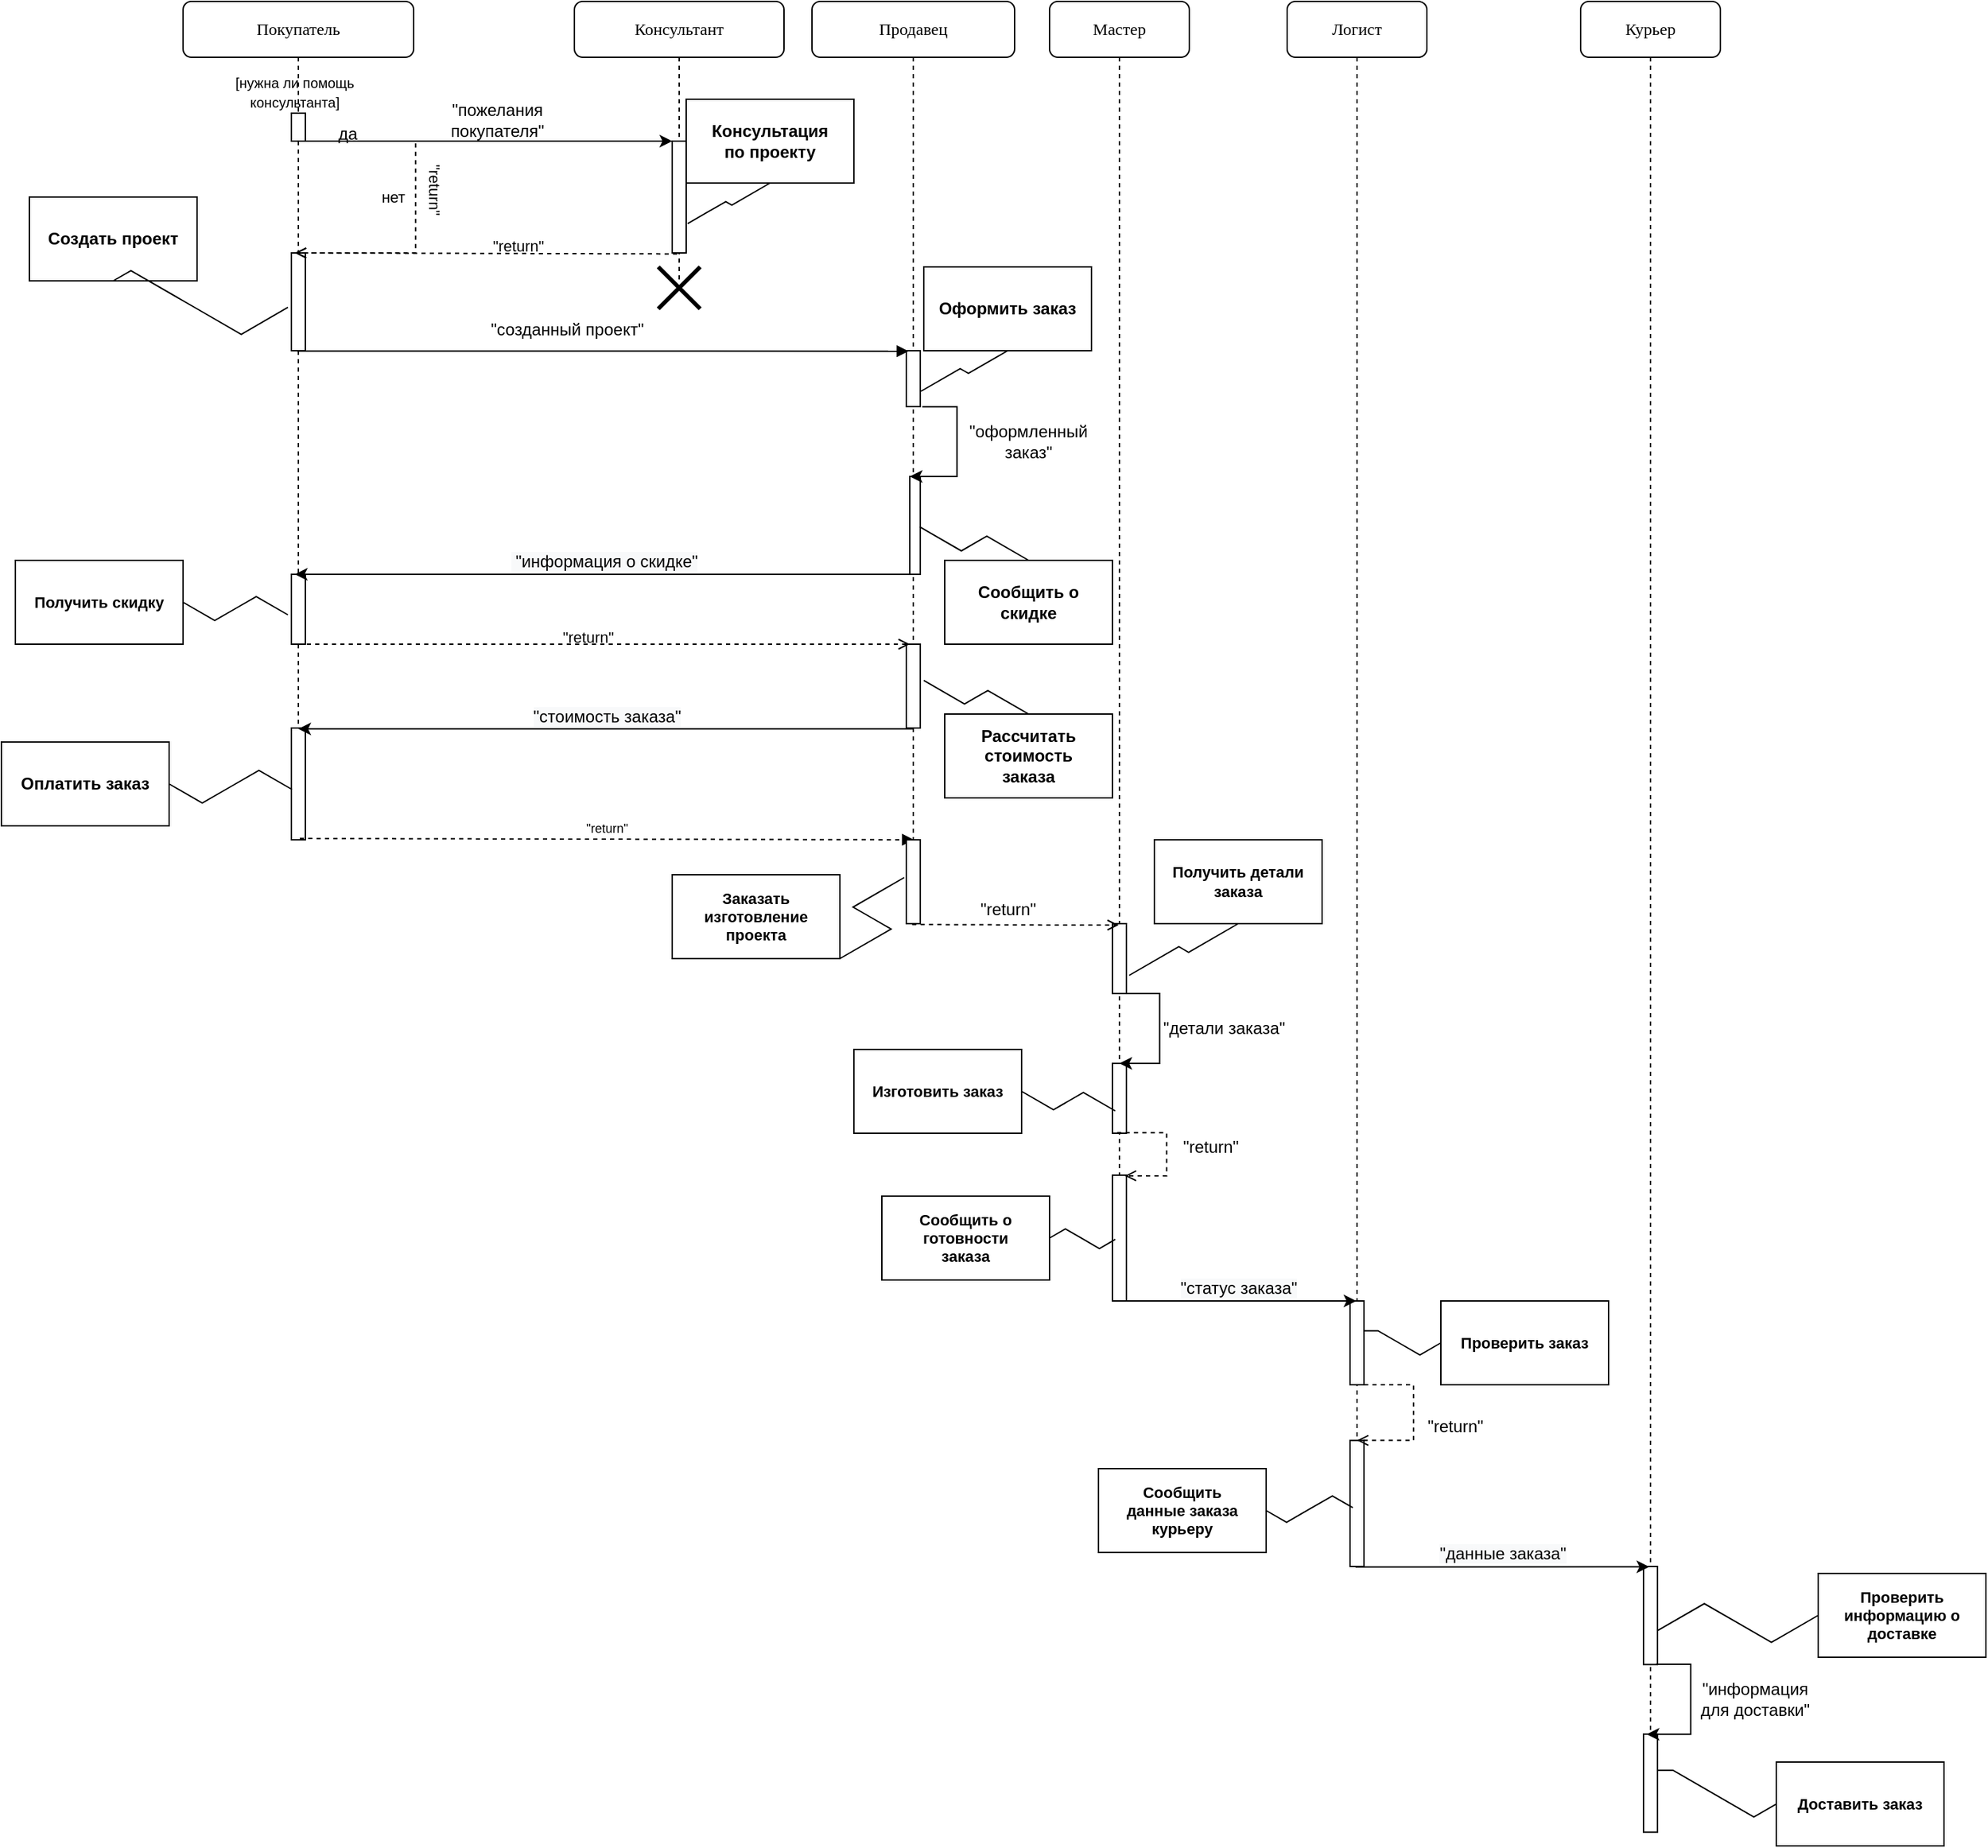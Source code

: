 <mxfile version="17.1.3" type="github">
  <diagram name="Page-1" id="13e1069c-82ec-6db2-03f1-153e76fe0fe0">
    <mxGraphModel dx="3334" dy="2109" grid="1" gridSize="10" guides="1" tooltips="1" connect="1" arrows="1" fold="1" page="1" pageScale="1" pageWidth="1100" pageHeight="850" background="none" math="0" shadow="0">
      <root>
        <mxCell id="0" />
        <mxCell id="1" parent="0" />
        <mxCell id="7baba1c4bc27f4b0-2" value="Консультант" style="shape=umlLifeline;perimeter=lifelinePerimeter;whiteSpace=wrap;html=1;container=1;collapsible=0;recursiveResize=0;outlineConnect=0;rounded=1;shadow=0;comic=0;labelBackgroundColor=none;strokeWidth=1;fontFamily=Verdana;fontSize=12;align=center;" parent="1" vertex="1">
          <mxGeometry x="380" y="80" width="150" height="200" as="geometry" />
        </mxCell>
        <mxCell id="7baba1c4bc27f4b0-10" value="" style="html=1;points=[];perimeter=orthogonalPerimeter;rounded=0;shadow=0;comic=0;labelBackgroundColor=none;strokeWidth=1;fontFamily=Verdana;fontSize=12;align=center;" parent="7baba1c4bc27f4b0-2" vertex="1">
          <mxGeometry x="70" y="100" width="10" height="80" as="geometry" />
        </mxCell>
        <mxCell id="7baba1c4bc27f4b0-3" value="Продавец" style="shape=umlLifeline;perimeter=lifelinePerimeter;whiteSpace=wrap;html=1;container=1;collapsible=0;recursiveResize=0;outlineConnect=0;rounded=1;shadow=0;comic=0;labelBackgroundColor=none;strokeWidth=1;fontFamily=Verdana;fontSize=12;align=center;" parent="1" vertex="1">
          <mxGeometry x="550" y="80" width="145" height="660" as="geometry" />
        </mxCell>
        <mxCell id="7baba1c4bc27f4b0-13" value="" style="html=1;points=[];perimeter=orthogonalPerimeter;rounded=0;shadow=0;comic=0;labelBackgroundColor=none;strokeWidth=1;fontFamily=Verdana;fontSize=12;align=center;" parent="7baba1c4bc27f4b0-3" vertex="1">
          <mxGeometry x="67.5" y="250" width="10" height="40" as="geometry" />
        </mxCell>
        <mxCell id="nSxy3bsyDPYAtTU6iTXX-43" value="" style="html=1;points=[];perimeter=orthogonalPerimeter;rounded=0;shadow=0;comic=0;labelBackgroundColor=none;strokeWidth=1;fontFamily=Verdana;fontSize=12;align=center;" parent="7baba1c4bc27f4b0-3" vertex="1">
          <mxGeometry x="67.5" y="460" width="10" height="60" as="geometry" />
        </mxCell>
        <mxCell id="nSxy3bsyDPYAtTU6iTXX-52" value="" style="html=1;points=[];perimeter=orthogonalPerimeter;rounded=0;shadow=0;comic=0;labelBackgroundColor=none;strokeWidth=1;fontFamily=Verdana;fontSize=12;align=center;" parent="7baba1c4bc27f4b0-3" vertex="1">
          <mxGeometry x="70" y="340" width="7.5" height="70" as="geometry" />
        </mxCell>
        <mxCell id="nSxy3bsyDPYAtTU6iTXX-53" value="" style="endArrow=classic;html=1;rounded=0;fontSize=10;edgeStyle=elbowEdgeStyle;endFill=1;exitX=1.14;exitY=1.002;exitDx=0;exitDy=0;exitPerimeter=0;entryX=0;entryY=0;entryDx=0;entryDy=0;entryPerimeter=0;" parent="7baba1c4bc27f4b0-3" source="7baba1c4bc27f4b0-13" target="nSxy3bsyDPYAtTU6iTXX-52" edge="1">
          <mxGeometry width="50" height="50" relative="1" as="geometry">
            <mxPoint x="78.77" y="280" as="sourcePoint" />
            <mxPoint x="100" y="340" as="targetPoint" />
            <Array as="points">
              <mxPoint x="103.77" y="300" />
              <mxPoint x="88.77" y="274" />
              <mxPoint x="78.77" y="310" />
              <mxPoint x="118.77" y="300" />
            </Array>
          </mxGeometry>
        </mxCell>
        <mxCell id="7baba1c4bc27f4b0-4" value="Мастер" style="shape=umlLifeline;perimeter=lifelinePerimeter;whiteSpace=wrap;html=1;container=1;collapsible=0;recursiveResize=0;outlineConnect=0;rounded=1;shadow=0;comic=0;labelBackgroundColor=none;strokeWidth=1;fontFamily=Verdana;fontSize=12;align=center;" parent="1" vertex="1">
          <mxGeometry x="720" y="80" width="100" height="930" as="geometry" />
        </mxCell>
        <mxCell id="nSxy3bsyDPYAtTU6iTXX-74" value="" style="html=1;points=[];perimeter=orthogonalPerimeter;rounded=0;shadow=0;comic=0;labelBackgroundColor=none;strokeWidth=1;fontFamily=Verdana;fontSize=12;align=center;" parent="7baba1c4bc27f4b0-4" vertex="1">
          <mxGeometry x="45" y="690" width="10" as="geometry" />
        </mxCell>
        <mxCell id="nSxy3bsyDPYAtTU6iTXX-75" value="" style="html=1;points=[];perimeter=orthogonalPerimeter;rounded=0;shadow=0;comic=0;labelBackgroundColor=none;strokeWidth=1;fontFamily=Verdana;fontSize=12;align=center;" parent="7baba1c4bc27f4b0-4" vertex="1">
          <mxGeometry x="45" y="660" width="10" height="50" as="geometry" />
        </mxCell>
        <mxCell id="KT-1wL77twykIDQ50p4O-12" value="" style="html=1;points=[];perimeter=orthogonalPerimeter;rounded=0;shadow=0;comic=0;labelBackgroundColor=none;strokeWidth=1;fontFamily=Verdana;fontSize=12;align=center;" parent="7baba1c4bc27f4b0-4" vertex="1">
          <mxGeometry x="45" y="760" width="10" height="50" as="geometry" />
        </mxCell>
        <mxCell id="KT-1wL77twykIDQ50p4O-13" value="" style="endArrow=classic;html=1;rounded=0;fontSize=10;edgeStyle=elbowEdgeStyle;endFill=1;exitX=1.14;exitY=1.002;exitDx=0;exitDy=0;exitPerimeter=0;" parent="7baba1c4bc27f4b0-4" edge="1">
          <mxGeometry width="50" height="50" relative="1" as="geometry">
            <mxPoint x="53.9" y="710" as="sourcePoint" />
            <mxPoint x="50" y="760" as="targetPoint" />
            <Array as="points">
              <mxPoint x="78.77" y="719.92" />
              <mxPoint x="63.77" y="693.92" />
              <mxPoint x="53.77" y="729.92" />
              <mxPoint x="93.77" y="719.92" />
            </Array>
          </mxGeometry>
        </mxCell>
        <mxCell id="nSxy3bsyDPYAtTU6iTXX-22" value="" style="html=1;points=[];perimeter=orthogonalPerimeter;rounded=0;shadow=0;comic=0;labelBackgroundColor=none;strokeWidth=1;fontFamily=Verdana;fontSize=12;align=center;" parent="7baba1c4bc27f4b0-4" vertex="1">
          <mxGeometry x="45" y="840" width="10" height="90" as="geometry" />
        </mxCell>
        <mxCell id="KT-1wL77twykIDQ50p4O-16" value="" style="endArrow=open;html=1;rounded=0;fontSize=10;edgeStyle=elbowEdgeStyle;endFill=0;exitX=0.334;exitY=0.993;exitDx=0;exitDy=0;exitPerimeter=0;entryX=0.885;entryY=0.005;entryDx=0;entryDy=0;entryPerimeter=0;dashed=1;" parent="7baba1c4bc27f4b0-4" source="KT-1wL77twykIDQ50p4O-12" target="nSxy3bsyDPYAtTU6iTXX-22" edge="1">
          <mxGeometry width="50" height="50" relative="1" as="geometry">
            <mxPoint x="58.9" y="810" as="sourcePoint" />
            <mxPoint x="55" y="860" as="targetPoint" />
            <Array as="points">
              <mxPoint x="83.77" y="819.92" />
              <mxPoint x="68.77" y="793.92" />
              <mxPoint x="58.77" y="829.92" />
              <mxPoint x="98.77" y="819.92" />
            </Array>
          </mxGeometry>
        </mxCell>
        <mxCell id="7baba1c4bc27f4b0-5" value="Логист" style="shape=umlLifeline;perimeter=lifelinePerimeter;whiteSpace=wrap;html=1;container=1;collapsible=0;recursiveResize=0;outlineConnect=0;rounded=1;shadow=0;comic=0;labelBackgroundColor=none;strokeWidth=1;fontFamily=Verdana;fontSize=12;align=center;" parent="1" vertex="1">
          <mxGeometry x="890" y="80" width="100" height="1120" as="geometry" />
        </mxCell>
        <mxCell id="7baba1c4bc27f4b0-19" value="" style="html=1;points=[];perimeter=orthogonalPerimeter;rounded=0;shadow=0;comic=0;labelBackgroundColor=none;strokeWidth=1;fontFamily=Verdana;fontSize=12;align=center;" parent="7baba1c4bc27f4b0-5" vertex="1">
          <mxGeometry x="45" y="930" width="10" height="60" as="geometry" />
        </mxCell>
        <mxCell id="KT-1wL77twykIDQ50p4O-21" value="" style="html=1;points=[];perimeter=orthogonalPerimeter;rounded=0;shadow=0;comic=0;labelBackgroundColor=none;strokeWidth=1;fontFamily=Verdana;fontSize=12;align=center;" parent="7baba1c4bc27f4b0-5" vertex="1">
          <mxGeometry x="45" y="1029.81" width="10" height="90.19" as="geometry" />
        </mxCell>
        <mxCell id="KT-1wL77twykIDQ50p4O-22" value="" style="endArrow=open;html=1;rounded=0;fontSize=10;edgeStyle=elbowEdgeStyle;endFill=0;exitX=0.334;exitY=0.993;exitDx=0;exitDy=0;exitPerimeter=0;dashed=1;" parent="7baba1c4bc27f4b0-5" edge="1">
          <mxGeometry width="50" height="50" relative="1" as="geometry">
            <mxPoint x="55.0" y="990" as="sourcePoint" />
            <mxPoint x="50" y="1029.81" as="targetPoint" />
            <Array as="points">
              <mxPoint x="90.43" y="1000.27" />
              <mxPoint x="75.43" y="974.27" />
              <mxPoint x="65.43" y="1010.27" />
              <mxPoint x="105.43" y="1000.27" />
            </Array>
          </mxGeometry>
        </mxCell>
        <mxCell id="7baba1c4bc27f4b0-6" value="Курьер" style="shape=umlLifeline;perimeter=lifelinePerimeter;whiteSpace=wrap;html=1;container=1;collapsible=0;recursiveResize=0;outlineConnect=0;rounded=1;shadow=0;comic=0;labelBackgroundColor=none;strokeWidth=1;fontFamily=Verdana;fontSize=12;align=center;" parent="1" vertex="1">
          <mxGeometry x="1100" y="80" width="100" height="1310" as="geometry" />
        </mxCell>
        <mxCell id="KT-1wL77twykIDQ50p4O-25" value="" style="html=1;points=[];perimeter=orthogonalPerimeter;rounded=0;shadow=0;comic=0;labelBackgroundColor=none;strokeWidth=1;fontFamily=Verdana;fontSize=12;align=center;" parent="7baba1c4bc27f4b0-6" vertex="1">
          <mxGeometry x="45" y="1120" width="10" height="70.19" as="geometry" />
        </mxCell>
        <mxCell id="7baba1c4bc27f4b0-8" value="Покупатель" style="shape=umlLifeline;perimeter=lifelinePerimeter;whiteSpace=wrap;html=1;container=1;collapsible=0;recursiveResize=0;outlineConnect=0;rounded=1;shadow=0;comic=0;labelBackgroundColor=none;strokeWidth=1;fontFamily=Verdana;fontSize=12;align=center;" parent="1" vertex="1">
          <mxGeometry x="100" y="80" width="165" height="600" as="geometry" />
        </mxCell>
        <mxCell id="7baba1c4bc27f4b0-9" value="" style="html=1;points=[];perimeter=orthogonalPerimeter;rounded=0;shadow=0;comic=0;labelBackgroundColor=none;strokeWidth=1;fontFamily=Verdana;fontSize=12;align=center;" parent="7baba1c4bc27f4b0-8" vertex="1">
          <mxGeometry x="77.5" y="410" width="10" height="50" as="geometry" />
        </mxCell>
        <mxCell id="nSxy3bsyDPYAtTU6iTXX-5" value="да" style="text;html=1;strokeColor=none;fillColor=none;align=center;verticalAlign=middle;whiteSpace=wrap;rounded=0;" parent="7baba1c4bc27f4b0-8" vertex="1">
          <mxGeometry x="87.5" y="80" width="60" height="30" as="geometry" />
        </mxCell>
        <mxCell id="nSxy3bsyDPYAtTU6iTXX-32" value="" style="html=1;points=[];perimeter=orthogonalPerimeter;rounded=0;shadow=0;comic=0;labelBackgroundColor=none;strokeWidth=1;fontFamily=Verdana;fontSize=12;align=center;" parent="7baba1c4bc27f4b0-8" vertex="1">
          <mxGeometry x="77.5" y="180" width="10" height="70" as="geometry" />
        </mxCell>
        <mxCell id="nSxy3bsyDPYAtTU6iTXX-38" value="нет" style="text;html=1;align=center;verticalAlign=middle;resizable=0;points=[];autosize=1;strokeColor=none;fillColor=none;fontSize=11;" parent="7baba1c4bc27f4b0-8" vertex="1">
          <mxGeometry x="135" y="130" width="30" height="20" as="geometry" />
        </mxCell>
        <mxCell id="nSxy3bsyDPYAtTU6iTXX-46" value="" style="html=1;points=[];perimeter=orthogonalPerimeter;rounded=0;shadow=0;comic=0;labelBackgroundColor=none;strokeWidth=1;fontFamily=Verdana;fontSize=12;align=center;" parent="7baba1c4bc27f4b0-8" vertex="1">
          <mxGeometry x="77.5" y="520" width="10" height="80" as="geometry" />
        </mxCell>
        <mxCell id="nSxy3bsyDPYAtTU6iTXX-3" value="" style="html=1;points=[];perimeter=orthogonalPerimeter;rounded=0;shadow=0;comic=0;labelBackgroundColor=none;strokeWidth=1;fontFamily=Verdana;fontSize=12;align=center;" parent="7baba1c4bc27f4b0-8" vertex="1">
          <mxGeometry x="77.5" y="80" width="10" height="20" as="geometry" />
        </mxCell>
        <mxCell id="_RV6bXpBdhq5zvl98dlv-6" value="" style="endArrow=open;html=1;rounded=0;fontSize=11;exitX=0.355;exitY=1.009;exitDx=0;exitDy=0;exitPerimeter=0;endFill=0;dashed=1;" parent="1" source="7baba1c4bc27f4b0-10" edge="1">
          <mxGeometry width="50" height="50" relative="1" as="geometry">
            <mxPoint x="320" y="320" as="sourcePoint" />
            <mxPoint x="180" y="260" as="targetPoint" />
          </mxGeometry>
        </mxCell>
        <mxCell id="_RV6bXpBdhq5zvl98dlv-10" value="" style="html=1;verticalAlign=bottom;endArrow=block;rounded=0;fontSize=11;entryX=0.17;entryY=0.008;entryDx=0;entryDy=0;entryPerimeter=0;exitX=0.42;exitY=1.004;exitDx=0;exitDy=0;exitPerimeter=0;" parent="1" source="nSxy3bsyDPYAtTU6iTXX-32" target="7baba1c4bc27f4b0-13" edge="1">
          <mxGeometry width="80" relative="1" as="geometry">
            <mxPoint x="190" y="306" as="sourcePoint" />
            <mxPoint x="612.5" y="320" as="targetPoint" />
            <Array as="points" />
          </mxGeometry>
        </mxCell>
        <mxCell id="_RV6bXpBdhq5zvl98dlv-11" value="&lt;span style=&quot;font-size: 12px ; background-color: rgb(248 , 249 , 250)&quot;&gt;&amp;nbsp;&quot;информация о скидке&quot;&lt;/span&gt;" style="html=1;verticalAlign=bottom;endArrow=classic;rounded=0;fontSize=11;endFill=1;" parent="1" source="7baba1c4bc27f4b0-3" edge="1">
          <mxGeometry width="80" relative="1" as="geometry">
            <mxPoint x="620" y="410" as="sourcePoint" />
            <mxPoint x="180" y="490" as="targetPoint" />
            <Array as="points">
              <mxPoint x="560" y="490" />
            </Array>
          </mxGeometry>
        </mxCell>
        <mxCell id="_RV6bXpBdhq5zvl98dlv-44" value="" style="html=1;verticalAlign=bottom;endArrow=open;rounded=0;fontSize=11;strokeWidth=1;startArrow=none;exitX=0.419;exitY=1.01;exitDx=0;exitDy=0;exitPerimeter=0;dashed=1;endFill=0;" parent="1" source="nSxy3bsyDPYAtTU6iTXX-71" target="7baba1c4bc27f4b0-4" edge="1">
          <mxGeometry width="80" relative="1" as="geometry">
            <mxPoint x="700" y="700" as="sourcePoint" />
            <mxPoint x="765" y="690" as="targetPoint" />
            <Array as="points">
              <mxPoint x="730" y="741" />
            </Array>
          </mxGeometry>
        </mxCell>
        <mxCell id="_RV6bXpBdhq5zvl98dlv-2" value="&lt;span style=&quot;font-family: &amp;#34;helvetica&amp;#34;&quot;&gt;&lt;font style=&quot;font-size: 10px&quot;&gt;[нужна ли помощь консультанта]&lt;/font&gt;&lt;/span&gt;" style="text;html=1;strokeColor=none;fillColor=none;align=center;verticalAlign=middle;whiteSpace=wrap;rounded=0;fontSize=11;" parent="1" vertex="1">
          <mxGeometry x="120" y="130" width="120" height="30" as="geometry" />
        </mxCell>
        <mxCell id="nSxy3bsyDPYAtTU6iTXX-8" value="" style="html=1;verticalAlign=bottom;endArrow=classic;rounded=0;endFill=1;" parent="1" edge="1">
          <mxGeometry width="80" relative="1" as="geometry">
            <mxPoint x="180" y="180" as="sourcePoint" />
            <mxPoint x="450" y="180" as="targetPoint" />
          </mxGeometry>
        </mxCell>
        <mxCell id="nSxy3bsyDPYAtTU6iTXX-13" value="&lt;span style=&quot;font-size: 12px ; background-color: rgb(248 , 249 , 250)&quot;&gt;&quot;стоимость заказа&quot;&lt;/span&gt;" style="html=1;verticalAlign=bottom;endArrow=classic;rounded=0;fontSize=11;endFill=1;exitX=0.541;exitY=1.01;exitDx=0;exitDy=0;exitPerimeter=0;" parent="1" source="nSxy3bsyDPYAtTU6iTXX-43" target="7baba1c4bc27f4b0-8" edge="1">
          <mxGeometry width="80" relative="1" as="geometry">
            <mxPoint x="621.69" y="649.28" as="sourcePoint" />
            <mxPoint x="182.048" y="650.04" as="targetPoint" />
            <Array as="points" />
          </mxGeometry>
        </mxCell>
        <mxCell id="nSxy3bsyDPYAtTU6iTXX-20" value="&quot;return&quot;" style="text;html=1;strokeColor=none;fillColor=none;align=center;verticalAlign=middle;whiteSpace=wrap;rounded=0;fontSize=11;" parent="1" vertex="1">
          <mxGeometry x="310" y="240" width="60" height="30" as="geometry" />
        </mxCell>
        <mxCell id="nSxy3bsyDPYAtTU6iTXX-72" value="&quot;return&quot;" style="html=1;verticalAlign=bottom;endArrow=block;rounded=0;dashed=1;fontSize=9;elbow=vertical;exitX=0.602;exitY=0.988;exitDx=0;exitDy=0;exitPerimeter=0;" parent="1" source="nSxy3bsyDPYAtTU6iTXX-46" edge="1">
          <mxGeometry width="80" relative="1" as="geometry">
            <mxPoint x="410" y="780" as="sourcePoint" />
            <mxPoint x="623" y="680" as="targetPoint" />
          </mxGeometry>
        </mxCell>
        <mxCell id="nSxy3bsyDPYAtTU6iTXX-71" value="" style="html=1;points=[];perimeter=orthogonalPerimeter;rounded=0;shadow=0;comic=0;labelBackgroundColor=none;strokeWidth=1;fontFamily=Verdana;fontSize=12;align=center;" parent="1" vertex="1">
          <mxGeometry x="617.5" y="680" width="10" height="60" as="geometry" />
        </mxCell>
        <mxCell id="nSxy3bsyDPYAtTU6iTXX-73" value="" style="html=1;verticalAlign=bottom;endArrow=none;rounded=0;fontSize=11;strokeWidth=1;" parent="1" source="7baba1c4bc27f4b0-3" target="nSxy3bsyDPYAtTU6iTXX-71" edge="1">
          <mxGeometry width="80" relative="1" as="geometry">
            <mxPoint x="622.31" y="700" as="sourcePoint" />
            <mxPoint x="769.5" y="700" as="targetPoint" />
            <Array as="points" />
          </mxGeometry>
        </mxCell>
        <mxCell id="_RV6bXpBdhq5zvl98dlv-7" value="" style="shape=umlDestroy;whiteSpace=wrap;html=1;strokeWidth=3;fontSize=11;" parent="1" vertex="1">
          <mxGeometry x="440" y="270" width="30" height="30" as="geometry" />
        </mxCell>
        <mxCell id="KT-1wL77twykIDQ50p4O-1" value="" style="endArrow=open;html=1;rounded=0;fontSize=10;edgeStyle=elbowEdgeStyle;dashed=1;endFill=0;" parent="1" edge="1">
          <mxGeometry width="50" height="50" relative="1" as="geometry">
            <mxPoint x="190" y="180" as="sourcePoint" />
            <mxPoint x="180" y="260" as="targetPoint" />
            <Array as="points">
              <mxPoint x="266.37" y="289.96" />
              <mxPoint x="251.37" y="263.96" />
              <mxPoint x="241.37" y="299.96" />
              <mxPoint x="281.37" y="289.96" />
            </Array>
          </mxGeometry>
        </mxCell>
        <mxCell id="KT-1wL77twykIDQ50p4O-3" value="&quot;созданный проект&quot;" style="text;html=1;strokeColor=none;fillColor=none;align=center;verticalAlign=middle;whiteSpace=wrap;rounded=0;" parent="1" vertex="1">
          <mxGeometry x="310" y="300" width="130" height="30" as="geometry" />
        </mxCell>
        <mxCell id="KT-1wL77twykIDQ50p4O-4" value="&quot;оформленный заказ&quot;" style="text;html=1;strokeColor=none;fillColor=none;align=center;verticalAlign=middle;whiteSpace=wrap;rounded=0;" parent="1" vertex="1">
          <mxGeometry x="660" y="380" width="90" height="30" as="geometry" />
        </mxCell>
        <mxCell id="KT-1wL77twykIDQ50p4O-7" value="" style="endArrow=open;html=1;rounded=0;dashed=1;endFill=0;" parent="1" source="7baba1c4bc27f4b0-8" edge="1">
          <mxGeometry width="50" height="50" relative="1" as="geometry">
            <mxPoint x="430" y="540" as="sourcePoint" />
            <mxPoint x="620" y="540" as="targetPoint" />
          </mxGeometry>
        </mxCell>
        <mxCell id="KT-1wL77twykIDQ50p4O-8" value="&quot;return&quot;" style="text;html=1;strokeColor=none;fillColor=none;align=center;verticalAlign=middle;whiteSpace=wrap;rounded=0;fontSize=11;" parent="1" vertex="1">
          <mxGeometry x="360" y="520" width="60" height="30" as="geometry" />
        </mxCell>
        <mxCell id="KT-1wL77twykIDQ50p4O-11" value="&quot;return&quot;" style="text;html=1;align=center;verticalAlign=middle;resizable=0;points=[];autosize=1;strokeColor=none;fillColor=none;" parent="1" vertex="1">
          <mxGeometry x="660" y="720" width="60" height="20" as="geometry" />
        </mxCell>
        <mxCell id="KT-1wL77twykIDQ50p4O-15" value="&quot;детали заказа&quot;" style="text;html=1;strokeColor=none;fillColor=none;align=center;verticalAlign=middle;whiteSpace=wrap;rounded=0;" parent="1" vertex="1">
          <mxGeometry x="800" y="800" width="90" height="30" as="geometry" />
        </mxCell>
        <mxCell id="KT-1wL77twykIDQ50p4O-17" value="&quot;return&quot;" style="text;html=1;align=center;verticalAlign=middle;resizable=0;points=[];autosize=1;strokeColor=none;fillColor=none;" parent="1" vertex="1">
          <mxGeometry x="805" y="890" width="60" height="20" as="geometry" />
        </mxCell>
        <mxCell id="KT-1wL77twykIDQ50p4O-19" value="&lt;span style=&quot;font-size: 12px ; background-color: rgb(248 , 249 , 250)&quot;&gt;&quot;статус заказа&quot;&lt;/span&gt;" style="html=1;verticalAlign=bottom;endArrow=classic;rounded=0;fontSize=11;endFill=1;" parent="1" target="7baba1c4bc27f4b0-5" edge="1">
          <mxGeometry width="80" relative="1" as="geometry">
            <mxPoint x="770" y="1010" as="sourcePoint" />
            <mxPoint x="870" y="1060" as="targetPoint" />
            <Array as="points" />
          </mxGeometry>
        </mxCell>
        <mxCell id="KT-1wL77twykIDQ50p4O-23" value="&quot;return&quot;" style="text;html=1;align=center;verticalAlign=middle;resizable=0;points=[];autosize=1;strokeColor=none;fillColor=none;" parent="1" vertex="1">
          <mxGeometry x="980" y="1090" width="60" height="20" as="geometry" />
        </mxCell>
        <mxCell id="KT-1wL77twykIDQ50p4O-26" value="&lt;span style=&quot;font-size: 12px ; background-color: rgb(248 , 249 , 250)&quot;&gt;&quot;данные заказа&quot;&lt;/span&gt;" style="html=1;verticalAlign=bottom;endArrow=classic;rounded=0;fontSize=11;endFill=1;exitX=0.389;exitY=1.004;exitDx=0;exitDy=0;exitPerimeter=0;entryX=0.409;entryY=0.004;entryDx=0;entryDy=0;entryPerimeter=0;" parent="1" source="KT-1wL77twykIDQ50p4O-21" target="KT-1wL77twykIDQ50p4O-25" edge="1">
          <mxGeometry width="80" relative="1" as="geometry">
            <mxPoint x="950.0" y="1190" as="sourcePoint" />
            <mxPoint x="1119.5" y="1190" as="targetPoint" />
            <Array as="points" />
          </mxGeometry>
        </mxCell>
        <mxCell id="KT-1wL77twykIDQ50p4O-28" value="" style="html=1;points=[];perimeter=orthogonalPerimeter;rounded=0;shadow=0;comic=0;labelBackgroundColor=none;strokeWidth=1;fontFamily=Verdana;fontSize=12;align=center;" parent="1" vertex="1">
          <mxGeometry x="1145" y="1320" width="10" height="70.19" as="geometry" />
        </mxCell>
        <mxCell id="KT-1wL77twykIDQ50p4O-31" value="&quot;информация для доставки&quot;" style="text;html=1;strokeColor=none;fillColor=none;align=center;verticalAlign=middle;whiteSpace=wrap;rounded=0;" parent="1" vertex="1">
          <mxGeometry x="1180" y="1280" width="90" height="30" as="geometry" />
        </mxCell>
        <mxCell id="KT-1wL77twykIDQ50p4O-30" value="" style="endArrow=classic;html=1;rounded=0;fontSize=10;edgeStyle=elbowEdgeStyle;endFill=1;exitX=1.14;exitY=1.002;exitDx=0;exitDy=0;exitPerimeter=0;entryX=0.229;entryY=0.001;entryDx=0;entryDy=0;entryPerimeter=0;" parent="1" target="KT-1wL77twykIDQ50p4O-28" edge="1">
          <mxGeometry width="50" height="50" relative="1" as="geometry">
            <mxPoint x="1153.9" y="1270" as="sourcePoint" />
            <mxPoint x="1150" y="1320" as="targetPoint" />
            <Array as="points">
              <mxPoint x="1178.77" y="1279.92" />
              <mxPoint x="1163.77" y="1253.92" />
              <mxPoint x="1153.77" y="1289.92" />
              <mxPoint x="1193.77" y="1279.92" />
            </Array>
          </mxGeometry>
        </mxCell>
        <mxCell id="KT-1wL77twykIDQ50p4O-32" value="&quot;return&quot;" style="text;html=1;strokeColor=none;fillColor=none;align=center;verticalAlign=middle;whiteSpace=wrap;rounded=0;fontSize=11;rotation=90;" parent="1" vertex="1">
          <mxGeometry x="250" y="200" width="60" height="30" as="geometry" />
        </mxCell>
        <mxCell id="KT-1wL77twykIDQ50p4O-33" value="&quot;пожелания покупателя&quot;" style="text;html=1;strokeColor=none;fillColor=none;align=center;verticalAlign=middle;whiteSpace=wrap;rounded=0;" parent="1" vertex="1">
          <mxGeometry x="280" y="150" width="90" height="30" as="geometry" />
        </mxCell>
        <mxCell id="ehExk4k6lZcWpflBo5ng-2" value="" style="rounded=0;whiteSpace=wrap;html=1;" vertex="1" parent="1">
          <mxGeometry x="-10" y="220" width="120" height="60" as="geometry" />
        </mxCell>
        <mxCell id="ehExk4k6lZcWpflBo5ng-3" value="&lt;b style=&quot;font-size: 12px ; font-family: &amp;#34;helvetica&amp;#34;&quot;&gt;Создать проект&lt;/b&gt;" style="text;html=1;strokeColor=none;fillColor=none;align=center;verticalAlign=middle;whiteSpace=wrap;rounded=0;fontSize=7;" vertex="1" parent="1">
          <mxGeometry y="235" width="100" height="30" as="geometry" />
        </mxCell>
        <mxCell id="ehExk4k6lZcWpflBo5ng-4" value="" style="rounded=0;whiteSpace=wrap;html=1;" vertex="1" parent="1">
          <mxGeometry x="630" y="270" width="120" height="60" as="geometry" />
        </mxCell>
        <mxCell id="ehExk4k6lZcWpflBo5ng-5" value="&lt;b style=&quot;font-size: 11px&quot;&gt;&lt;span style=&quot;font-size: 12px&quot;&gt;Оформить&amp;nbsp;&lt;/span&gt;&lt;span style=&quot;font-size: 12px&quot;&gt;заказ&lt;/span&gt;&lt;/b&gt;" style="text;html=1;strokeColor=none;fillColor=none;align=center;verticalAlign=middle;whiteSpace=wrap;rounded=0;fontSize=7;" vertex="1" parent="1">
          <mxGeometry x="640" y="285" width="100" height="30" as="geometry" />
        </mxCell>
        <mxCell id="ehExk4k6lZcWpflBo5ng-6" value="" style="rounded=0;whiteSpace=wrap;html=1;" vertex="1" parent="1">
          <mxGeometry x="645" y="480" width="120" height="60" as="geometry" />
        </mxCell>
        <mxCell id="ehExk4k6lZcWpflBo5ng-7" value="&lt;b style=&quot;font-size: 12px&quot;&gt;Сообщить о скидке&lt;/b&gt;" style="text;html=1;strokeColor=none;fillColor=none;align=center;verticalAlign=middle;whiteSpace=wrap;rounded=0;fontSize=7;" vertex="1" parent="1">
          <mxGeometry x="655" y="495" width="100" height="30" as="geometry" />
        </mxCell>
        <mxCell id="ehExk4k6lZcWpflBo5ng-8" value="" style="rounded=0;whiteSpace=wrap;html=1;" vertex="1" parent="1">
          <mxGeometry x="645" y="590" width="120" height="60" as="geometry" />
        </mxCell>
        <mxCell id="ehExk4k6lZcWpflBo5ng-9" value="&lt;b style=&quot;font-size: 12px&quot;&gt;Рассчитать стоимость заказа&lt;/b&gt;" style="text;html=1;strokeColor=none;fillColor=none;align=center;verticalAlign=middle;whiteSpace=wrap;rounded=0;fontSize=7;" vertex="1" parent="1">
          <mxGeometry x="655" y="605" width="100" height="30" as="geometry" />
        </mxCell>
        <mxCell id="ehExk4k6lZcWpflBo5ng-10" value="" style="rounded=0;whiteSpace=wrap;html=1;" vertex="1" parent="1">
          <mxGeometry x="450" y="705" width="120" height="60" as="geometry" />
        </mxCell>
        <mxCell id="ehExk4k6lZcWpflBo5ng-11" value="&lt;b style=&quot;font-size: 11px&quot;&gt;Заказать изготовление&lt;br style=&quot;padding: 0px ; margin: 0px&quot;&gt;проекта&lt;/b&gt;" style="text;html=1;strokeColor=none;fillColor=none;align=center;verticalAlign=middle;whiteSpace=wrap;rounded=0;fontSize=7;" vertex="1" parent="1">
          <mxGeometry x="460" y="720" width="100" height="30" as="geometry" />
        </mxCell>
        <mxCell id="ehExk4k6lZcWpflBo5ng-12" value="" style="rounded=0;whiteSpace=wrap;html=1;" vertex="1" parent="1">
          <mxGeometry x="795" y="680" width="120" height="60" as="geometry" />
        </mxCell>
        <mxCell id="ehExk4k6lZcWpflBo5ng-13" value="&lt;b&gt;&lt;font style=&quot;font-size: 11px&quot;&gt;Получить детали заказа&lt;/font&gt;&lt;/b&gt;" style="text;html=1;strokeColor=none;fillColor=none;align=center;verticalAlign=middle;whiteSpace=wrap;rounded=0;fontSize=7;" vertex="1" parent="1">
          <mxGeometry x="805" y="695" width="100" height="30" as="geometry" />
        </mxCell>
        <mxCell id="ehExk4k6lZcWpflBo5ng-14" value="" style="rounded=0;whiteSpace=wrap;html=1;" vertex="1" parent="1">
          <mxGeometry x="580" y="830" width="120" height="60" as="geometry" />
        </mxCell>
        <mxCell id="ehExk4k6lZcWpflBo5ng-15" value="&lt;b style=&quot;font-size: 10px&quot;&gt;&lt;font style=&quot;font-size: 11px&quot;&gt;Изготовить заказ&lt;/font&gt;&lt;/b&gt;" style="text;html=1;strokeColor=none;fillColor=none;align=center;verticalAlign=middle;whiteSpace=wrap;rounded=0;fontSize=7;" vertex="1" parent="1">
          <mxGeometry x="590" y="845" width="100" height="30" as="geometry" />
        </mxCell>
        <mxCell id="ehExk4k6lZcWpflBo5ng-16" value="" style="rounded=0;whiteSpace=wrap;html=1;" vertex="1" parent="1">
          <mxGeometry x="600" y="935" width="120" height="60" as="geometry" />
        </mxCell>
        <mxCell id="ehExk4k6lZcWpflBo5ng-17" value="&lt;b style=&quot;font-size: 10px&quot;&gt;&lt;font style=&quot;font-size: 11px&quot;&gt;Сообщить о готовности заказа&lt;/font&gt;&lt;/b&gt;" style="text;html=1;strokeColor=none;fillColor=none;align=center;verticalAlign=middle;whiteSpace=wrap;rounded=0;fontSize=7;" vertex="1" parent="1">
          <mxGeometry x="610" y="950" width="100" height="30" as="geometry" />
        </mxCell>
        <mxCell id="ehExk4k6lZcWpflBo5ng-18" value="" style="rounded=0;whiteSpace=wrap;html=1;" vertex="1" parent="1">
          <mxGeometry x="1000" y="1010" width="120" height="60" as="geometry" />
        </mxCell>
        <mxCell id="ehExk4k6lZcWpflBo5ng-19" value="&lt;b style=&quot;font-size: 10px&quot;&gt;&lt;font style=&quot;font-size: 11px&quot;&gt;Проверить заказ&lt;/font&gt;&lt;/b&gt;" style="text;html=1;strokeColor=none;fillColor=none;align=center;verticalAlign=middle;whiteSpace=wrap;rounded=0;fontSize=7;" vertex="1" parent="1">
          <mxGeometry x="1010" y="1025" width="100" height="30" as="geometry" />
        </mxCell>
        <mxCell id="ehExk4k6lZcWpflBo5ng-20" value="" style="rounded=0;whiteSpace=wrap;html=1;" vertex="1" parent="1">
          <mxGeometry x="755" y="1130" width="120" height="60" as="geometry" />
        </mxCell>
        <mxCell id="ehExk4k6lZcWpflBo5ng-21" value="&lt;b style=&quot;font-size: 10px&quot;&gt;&lt;font style=&quot;font-size: 11px&quot;&gt;Сообщить данные заказа курьеру&lt;/font&gt;&lt;/b&gt;" style="text;html=1;strokeColor=none;fillColor=none;align=center;verticalAlign=middle;whiteSpace=wrap;rounded=0;fontSize=7;" vertex="1" parent="1">
          <mxGeometry x="765" y="1145" width="100" height="30" as="geometry" />
        </mxCell>
        <mxCell id="ehExk4k6lZcWpflBo5ng-22" value="" style="rounded=0;whiteSpace=wrap;html=1;" vertex="1" parent="1">
          <mxGeometry x="1270" y="1205" width="120" height="60" as="geometry" />
        </mxCell>
        <mxCell id="ehExk4k6lZcWpflBo5ng-23" value="&lt;b style=&quot;font-size: 10px&quot;&gt;&lt;font style=&quot;font-size: 11px&quot;&gt;Проверить информацию о доставке&lt;/font&gt;&lt;/b&gt;" style="text;html=1;strokeColor=none;fillColor=none;align=center;verticalAlign=middle;whiteSpace=wrap;rounded=0;fontSize=7;" vertex="1" parent="1">
          <mxGeometry x="1280" y="1220" width="100" height="30" as="geometry" />
        </mxCell>
        <mxCell id="ehExk4k6lZcWpflBo5ng-24" value="" style="rounded=0;whiteSpace=wrap;html=1;" vertex="1" parent="1">
          <mxGeometry x="1240" y="1340" width="120" height="60" as="geometry" />
        </mxCell>
        <mxCell id="ehExk4k6lZcWpflBo5ng-25" value="&lt;b style=&quot;font-size: 10px&quot;&gt;&lt;font style=&quot;font-size: 11px&quot;&gt;Доставить заказ&lt;/font&gt;&lt;/b&gt;" style="text;html=1;strokeColor=none;fillColor=none;align=center;verticalAlign=middle;whiteSpace=wrap;rounded=0;fontSize=7;" vertex="1" parent="1">
          <mxGeometry x="1250" y="1355" width="100" height="30" as="geometry" />
        </mxCell>
        <mxCell id="ehExk4k6lZcWpflBo5ng-1" value="" style="rounded=0;whiteSpace=wrap;html=1;" vertex="1" parent="1">
          <mxGeometry x="460" y="150" width="120" height="60" as="geometry" />
        </mxCell>
        <mxCell id="_RV6bXpBdhq5zvl98dlv-1" value="&lt;font style=&quot;font-size: 12px&quot;&gt;&lt;b&gt;Консультация по&amp;nbsp;проекту&lt;/b&gt;&lt;/font&gt;" style="text;html=1;strokeColor=none;fillColor=none;align=center;verticalAlign=middle;whiteSpace=wrap;rounded=0;fontSize=7;" parent="1" vertex="1">
          <mxGeometry x="470" y="165" width="100" height="30" as="geometry" />
        </mxCell>
        <mxCell id="ehExk4k6lZcWpflBo5ng-26" value="" style="endArrow=none;html=1;rounded=0;entryX=0.5;entryY=1;entryDx=0;entryDy=0;exitX=1.1;exitY=0.738;exitDx=0;exitDy=0;exitPerimeter=0;edgeStyle=isometricEdgeStyle;" edge="1" parent="1" source="7baba1c4bc27f4b0-10" target="ehExk4k6lZcWpflBo5ng-1">
          <mxGeometry width="50" height="50" relative="1" as="geometry">
            <mxPoint x="300" y="400" as="sourcePoint" />
            <mxPoint x="350" y="350" as="targetPoint" />
          </mxGeometry>
        </mxCell>
        <mxCell id="ehExk4k6lZcWpflBo5ng-27" value="" style="endArrow=none;html=1;rounded=0;exitX=-0.25;exitY=0.557;exitDx=0;exitDy=0;exitPerimeter=0;entryX=0.5;entryY=1;entryDx=0;entryDy=0;edgeStyle=isometricEdgeStyle;" edge="1" parent="1" source="nSxy3bsyDPYAtTU6iTXX-32" target="ehExk4k6lZcWpflBo5ng-2">
          <mxGeometry width="50" height="50" relative="1" as="geometry">
            <mxPoint x="300" y="410" as="sourcePoint" />
            <mxPoint x="350" y="360" as="targetPoint" />
            <Array as="points">
              <mxPoint x="110" y="300" />
            </Array>
          </mxGeometry>
        </mxCell>
        <mxCell id="ehExk4k6lZcWpflBo5ng-28" value="" style="endArrow=none;html=1;rounded=0;entryX=0.5;entryY=1;entryDx=0;entryDy=0;exitX=1.05;exitY=0.725;exitDx=0;exitDy=0;exitPerimeter=0;edgeStyle=isometricEdgeStyle;" edge="1" parent="1" source="7baba1c4bc27f4b0-13" target="ehExk4k6lZcWpflBo5ng-4">
          <mxGeometry width="50" height="50" relative="1" as="geometry">
            <mxPoint x="430" y="420" as="sourcePoint" />
            <mxPoint x="480" y="370" as="targetPoint" />
          </mxGeometry>
        </mxCell>
        <mxCell id="ehExk4k6lZcWpflBo5ng-29" value="" style="endArrow=none;html=1;rounded=0;entryX=0.5;entryY=0;entryDx=0;entryDy=0;exitX=0.933;exitY=0.514;exitDx=0;exitDy=0;exitPerimeter=0;edgeStyle=isometricEdgeStyle;elbow=vertical;" edge="1" parent="1" source="nSxy3bsyDPYAtTU6iTXX-52" target="ehExk4k6lZcWpflBo5ng-6">
          <mxGeometry width="50" height="50" relative="1" as="geometry">
            <mxPoint x="430" y="530" as="sourcePoint" />
            <mxPoint x="480" y="480" as="targetPoint" />
          </mxGeometry>
        </mxCell>
        <mxCell id="ehExk4k6lZcWpflBo5ng-30" value="" style="endArrow=none;html=1;rounded=0;entryX=0.5;entryY=0;entryDx=0;entryDy=0;exitX=1.25;exitY=0.433;exitDx=0;exitDy=0;exitPerimeter=0;edgeStyle=isometricEdgeStyle;elbow=vertical;" edge="1" parent="1" source="nSxy3bsyDPYAtTU6iTXX-43" target="ehExk4k6lZcWpflBo5ng-8">
          <mxGeometry width="50" height="50" relative="1" as="geometry">
            <mxPoint x="430" y="540" as="sourcePoint" />
            <mxPoint x="480" y="490" as="targetPoint" />
          </mxGeometry>
        </mxCell>
        <mxCell id="ehExk4k6lZcWpflBo5ng-31" value="" style="rounded=0;whiteSpace=wrap;html=1;" vertex="1" parent="1">
          <mxGeometry x="-20" y="480" width="120" height="60" as="geometry" />
        </mxCell>
        <mxCell id="ehExk4k6lZcWpflBo5ng-32" value="&lt;b style=&quot;font-size: 11px&quot;&gt;Получить скидку&lt;/b&gt;" style="text;html=1;strokeColor=none;fillColor=none;align=center;verticalAlign=middle;whiteSpace=wrap;rounded=0;fontSize=7;" vertex="1" parent="1">
          <mxGeometry x="-10" y="495" width="100" height="30" as="geometry" />
        </mxCell>
        <mxCell id="ehExk4k6lZcWpflBo5ng-33" value="" style="rounded=0;whiteSpace=wrap;html=1;" vertex="1" parent="1">
          <mxGeometry x="-30" y="610" width="120" height="60" as="geometry" />
        </mxCell>
        <mxCell id="ehExk4k6lZcWpflBo5ng-34" value="&lt;b style=&quot;font-size: 12px&quot;&gt;Оплатить заказ&lt;/b&gt;" style="text;html=1;strokeColor=none;fillColor=none;align=center;verticalAlign=middle;whiteSpace=wrap;rounded=0;fontSize=7;" vertex="1" parent="1">
          <mxGeometry x="-20" y="625" width="100" height="30" as="geometry" />
        </mxCell>
        <mxCell id="ehExk4k6lZcWpflBo5ng-35" value="" style="endArrow=none;html=1;rounded=0;elbow=vertical;entryX=-0.25;entryY=0.58;entryDx=0;entryDy=0;entryPerimeter=0;exitX=1;exitY=0.5;exitDx=0;exitDy=0;edgeStyle=isometricEdgeStyle;" edge="1" parent="1" source="ehExk4k6lZcWpflBo5ng-31" target="7baba1c4bc27f4b0-9">
          <mxGeometry width="50" height="50" relative="1" as="geometry">
            <mxPoint x="140" y="550" as="sourcePoint" />
            <mxPoint x="190" y="500" as="targetPoint" />
          </mxGeometry>
        </mxCell>
        <mxCell id="ehExk4k6lZcWpflBo5ng-36" value="" style="endArrow=none;html=1;rounded=0;elbow=vertical;entryX=0.05;entryY=0.55;entryDx=0;entryDy=0;entryPerimeter=0;exitX=1;exitY=0.5;exitDx=0;exitDy=0;edgeStyle=isometricEdgeStyle;" edge="1" parent="1" source="ehExk4k6lZcWpflBo5ng-33" target="nSxy3bsyDPYAtTU6iTXX-46">
          <mxGeometry width="50" height="50" relative="1" as="geometry">
            <mxPoint x="140" y="560" as="sourcePoint" />
            <mxPoint x="190" y="510" as="targetPoint" />
          </mxGeometry>
        </mxCell>
        <mxCell id="ehExk4k6lZcWpflBo5ng-37" value="" style="endArrow=none;html=1;rounded=0;entryX=-0.15;entryY=0.45;entryDx=0;entryDy=0;entryPerimeter=0;exitX=1;exitY=1;exitDx=0;exitDy=0;edgeStyle=isometricEdgeStyle;" edge="1" parent="1" source="ehExk4k6lZcWpflBo5ng-10" target="nSxy3bsyDPYAtTU6iTXX-71">
          <mxGeometry width="50" height="50" relative="1" as="geometry">
            <mxPoint x="510" y="570" as="sourcePoint" />
            <mxPoint x="560" y="520" as="targetPoint" />
          </mxGeometry>
        </mxCell>
        <mxCell id="ehExk4k6lZcWpflBo5ng-39" value="" style="endArrow=none;html=1;rounded=0;entryX=0.5;entryY=1;entryDx=0;entryDy=0;exitX=1.2;exitY=0.74;exitDx=0;exitDy=0;exitPerimeter=0;edgeStyle=isometricEdgeStyle;" edge="1" parent="1" source="nSxy3bsyDPYAtTU6iTXX-75" target="ehExk4k6lZcWpflBo5ng-12">
          <mxGeometry width="50" height="50" relative="1" as="geometry">
            <mxPoint x="710" y="780" as="sourcePoint" />
            <mxPoint x="760" y="730" as="targetPoint" />
          </mxGeometry>
        </mxCell>
        <mxCell id="ehExk4k6lZcWpflBo5ng-40" value="" style="endArrow=none;html=1;rounded=0;entryX=0.2;entryY=0.68;entryDx=0;entryDy=0;entryPerimeter=0;exitX=1;exitY=0.5;exitDx=0;exitDy=0;edgeStyle=isometricEdgeStyle;elbow=vertical;" edge="1" parent="1" source="ehExk4k6lZcWpflBo5ng-14" target="KT-1wL77twykIDQ50p4O-12">
          <mxGeometry width="50" height="50" relative="1" as="geometry">
            <mxPoint x="710" y="790" as="sourcePoint" />
            <mxPoint x="760" y="740" as="targetPoint" />
          </mxGeometry>
        </mxCell>
        <mxCell id="ehExk4k6lZcWpflBo5ng-41" value="" style="endArrow=none;html=1;rounded=0;entryX=0.2;entryY=0.511;entryDx=0;entryDy=0;entryPerimeter=0;exitX=1;exitY=0.5;exitDx=0;exitDy=0;edgeStyle=isometricEdgeStyle;" edge="1" parent="1" source="ehExk4k6lZcWpflBo5ng-16" target="nSxy3bsyDPYAtTU6iTXX-22">
          <mxGeometry width="50" height="50" relative="1" as="geometry">
            <mxPoint x="710" y="1000" as="sourcePoint" />
            <mxPoint x="760" y="950" as="targetPoint" />
          </mxGeometry>
        </mxCell>
        <mxCell id="ehExk4k6lZcWpflBo5ng-43" value="" style="endArrow=none;html=1;rounded=0;entryX=0;entryY=0.5;entryDx=0;entryDy=0;edgeStyle=isometricEdgeStyle;" edge="1" parent="1" source="7baba1c4bc27f4b0-19" target="ehExk4k6lZcWpflBo5ng-18">
          <mxGeometry width="50" height="50" relative="1" as="geometry">
            <mxPoint x="970" y="1010" as="sourcePoint" />
            <mxPoint x="1020" y="960" as="targetPoint" />
          </mxGeometry>
        </mxCell>
        <mxCell id="ehExk4k6lZcWpflBo5ng-44" value="" style="endArrow=none;html=1;rounded=0;exitX=0.2;exitY=0.534;exitDx=0;exitDy=0;exitPerimeter=0;entryX=1;entryY=0.5;entryDx=0;entryDy=0;edgeStyle=isometricEdgeStyle;elbow=vertical;" edge="1" parent="1" source="KT-1wL77twykIDQ50p4O-21" target="ehExk4k6lZcWpflBo5ng-20">
          <mxGeometry width="50" height="50" relative="1" as="geometry">
            <mxPoint x="970" y="1020" as="sourcePoint" />
            <mxPoint x="1020" y="970" as="targetPoint" />
          </mxGeometry>
        </mxCell>
        <mxCell id="ehExk4k6lZcWpflBo5ng-45" value="" style="endArrow=none;html=1;rounded=0;entryX=0;entryY=0.5;entryDx=0;entryDy=0;exitX=1;exitY=0.655;exitDx=0;exitDy=0;exitPerimeter=0;edgeStyle=isometricEdgeStyle;" edge="1" parent="1" source="KT-1wL77twykIDQ50p4O-25" target="ehExk4k6lZcWpflBo5ng-22">
          <mxGeometry width="50" height="50" relative="1" as="geometry">
            <mxPoint x="1180" y="1330" as="sourcePoint" />
            <mxPoint x="1230" y="1280" as="targetPoint" />
          </mxGeometry>
        </mxCell>
        <mxCell id="ehExk4k6lZcWpflBo5ng-46" value="" style="endArrow=none;html=1;rounded=0;entryX=0;entryY=0.5;entryDx=0;entryDy=0;edgeStyle=isometricEdgeStyle;" edge="1" parent="1" source="KT-1wL77twykIDQ50p4O-28" target="ehExk4k6lZcWpflBo5ng-24">
          <mxGeometry width="50" height="50" relative="1" as="geometry">
            <mxPoint x="1180" y="1340" as="sourcePoint" />
            <mxPoint x="1230" y="1290" as="targetPoint" />
          </mxGeometry>
        </mxCell>
      </root>
    </mxGraphModel>
  </diagram>
</mxfile>
